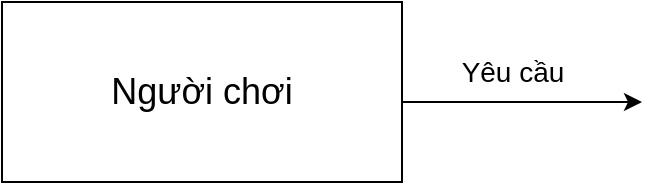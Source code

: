 <mxfile version="22.1.9" type="github">
  <diagram name="Page-1" id="P85KGqV9WXoxuvEHtOWm">
    <mxGraphModel dx="721" dy="554" grid="1" gridSize="10" guides="1" tooltips="1" connect="1" arrows="1" fold="1" page="1" pageScale="1" pageWidth="850" pageHeight="1100" math="0" shadow="0">
      <root>
        <mxCell id="0" />
        <mxCell id="1" parent="0" />
        <mxCell id="PW6hzHY8McnUs5ILDlFM-1" value="&lt;font style=&quot;font-size: 18px;&quot;&gt;Người chơi&lt;/font&gt;" style="rounded=0;whiteSpace=wrap;html=1;" vertex="1" parent="1">
          <mxGeometry x="40" y="30" width="200" height="90" as="geometry" />
        </mxCell>
        <mxCell id="PW6hzHY8McnUs5ILDlFM-2" value="" style="endArrow=classic;html=1;rounded=0;edgeStyle=orthogonalEdgeStyle;" edge="1" parent="1">
          <mxGeometry width="50" height="50" relative="1" as="geometry">
            <mxPoint x="240" y="80" as="sourcePoint" />
            <mxPoint x="360" y="80" as="targetPoint" />
          </mxGeometry>
        </mxCell>
        <mxCell id="PW6hzHY8McnUs5ILDlFM-3" value="&lt;font style=&quot;font-size: 14px;&quot;&gt;Yêu cầu&lt;/font&gt;" style="text;html=1;align=center;verticalAlign=middle;resizable=0;points=[];autosize=1;strokeColor=none;fillColor=none;" vertex="1" parent="1">
          <mxGeometry x="260" y="50" width="70" height="30" as="geometry" />
        </mxCell>
      </root>
    </mxGraphModel>
  </diagram>
</mxfile>
